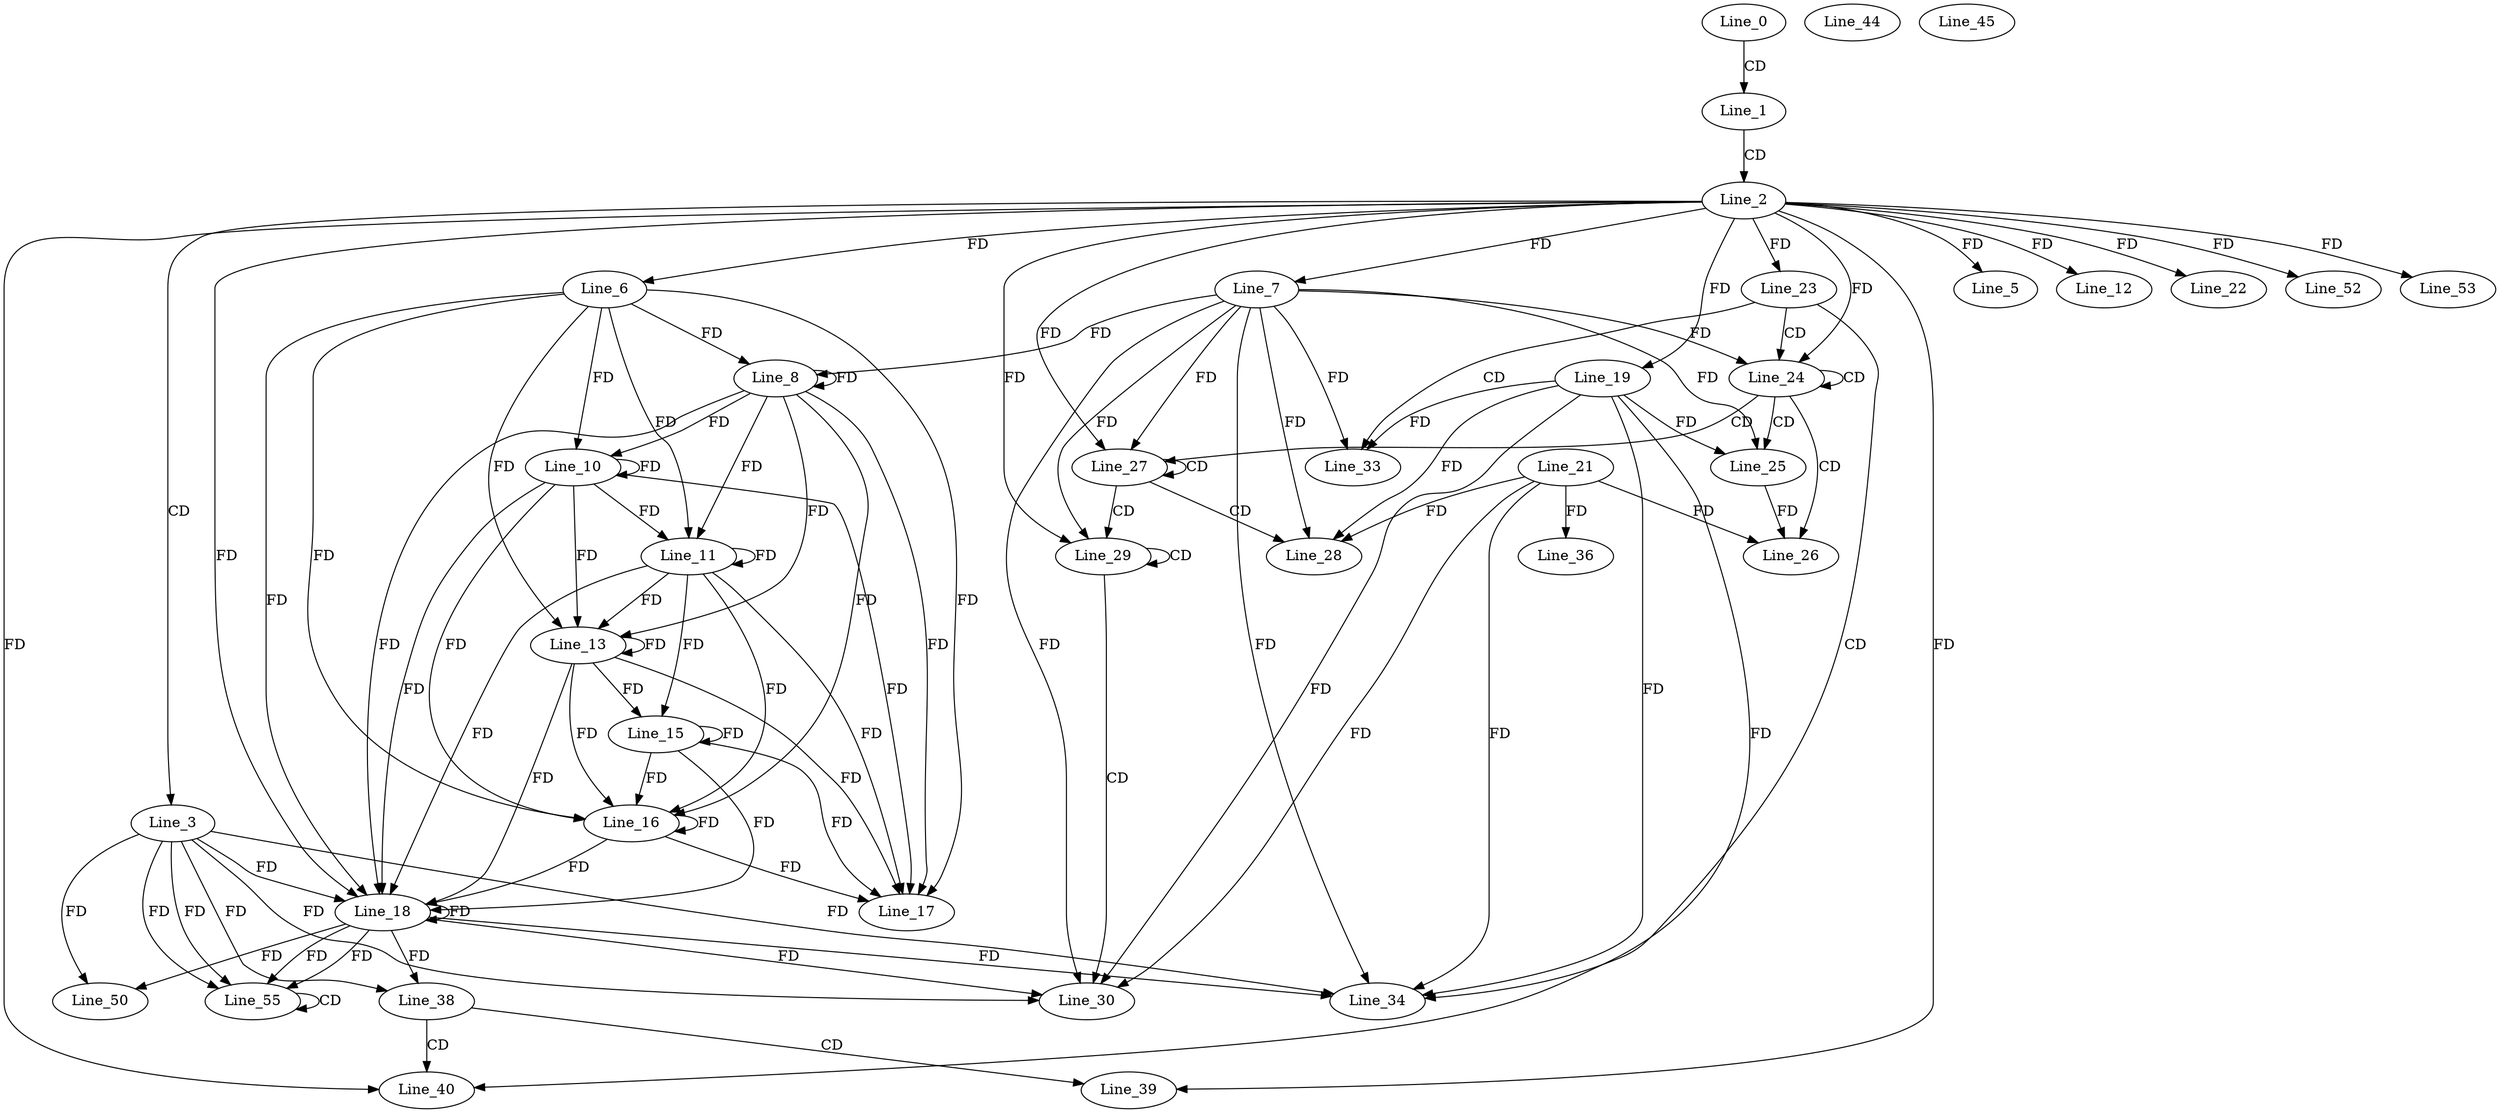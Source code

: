 digraph G {
  Line_0;
  Line_1;
  Line_2;
  Line_3;
  Line_5;
  Line_6;
  Line_6;
  Line_7;
  Line_6;
  Line_8;
  Line_7;
  Line_10;
  Line_10;
  Line_10;
  Line_11;
  Line_12;
  Line_13;
  Line_15;
  Line_15;
  Line_15;
  Line_16;
  Line_17;
  Line_18;
  Line_18;
  Line_19;
  Line_22;
  Line_23;
  Line_24;
  Line_24;
  Line_24;
  Line_24;
  Line_25;
  Line_25;
  Line_19;
  Line_25;
  Line_26;
  Line_21;
  Line_27;
  Line_27;
  Line_27;
  Line_27;
  Line_28;
  Line_28;
  Line_28;
  Line_29;
  Line_29;
  Line_29;
  Line_29;
  Line_30;
  Line_30;
  Line_30;
  Line_33;
  Line_33;
  Line_33;
  Line_34;
  Line_34;
  Line_34;
  Line_36;
  Line_38;
  Line_38;
  Line_39;
  Line_40;
  Line_44;
  Line_45;
  Line_50;
  Line_52;
  Line_53;
  Line_55;
  Line_55;
  Line_0 -> Line_1 [ label="CD" ];
  Line_1 -> Line_2 [ label="CD" ];
  Line_2 -> Line_3 [ label="CD" ];
  Line_2 -> Line_5 [ label="FD" ];
  Line_2 -> Line_6 [ label="FD" ];
  Line_2 -> Line_7 [ label="FD" ];
  Line_6 -> Line_8 [ label="FD" ];
  Line_8 -> Line_8 [ label="FD" ];
  Line_7 -> Line_8 [ label="FD" ];
  Line_6 -> Line_10 [ label="FD" ];
  Line_8 -> Line_10 [ label="FD" ];
  Line_10 -> Line_10 [ label="FD" ];
  Line_6 -> Line_11 [ label="FD" ];
  Line_8 -> Line_11 [ label="FD" ];
  Line_10 -> Line_11 [ label="FD" ];
  Line_11 -> Line_11 [ label="FD" ];
  Line_2 -> Line_12 [ label="FD" ];
  Line_6 -> Line_13 [ label="FD" ];
  Line_8 -> Line_13 [ label="FD" ];
  Line_10 -> Line_13 [ label="FD" ];
  Line_11 -> Line_13 [ label="FD" ];
  Line_13 -> Line_13 [ label="FD" ];
  Line_11 -> Line_15 [ label="FD" ];
  Line_13 -> Line_15 [ label="FD" ];
  Line_15 -> Line_15 [ label="FD" ];
  Line_6 -> Line_16 [ label="FD" ];
  Line_8 -> Line_16 [ label="FD" ];
  Line_10 -> Line_16 [ label="FD" ];
  Line_11 -> Line_16 [ label="FD" ];
  Line_13 -> Line_16 [ label="FD" ];
  Line_15 -> Line_16 [ label="FD" ];
  Line_16 -> Line_16 [ label="FD" ];
  Line_6 -> Line_17 [ label="FD" ];
  Line_8 -> Line_17 [ label="FD" ];
  Line_10 -> Line_17 [ label="FD" ];
  Line_11 -> Line_17 [ label="FD" ];
  Line_13 -> Line_17 [ label="FD" ];
  Line_15 -> Line_17 [ label="FD" ];
  Line_16 -> Line_17 [ label="FD" ];
  Line_3 -> Line_18 [ label="FD" ];
  Line_18 -> Line_18 [ label="FD" ];
  Line_2 -> Line_18 [ label="FD" ];
  Line_6 -> Line_18 [ label="FD" ];
  Line_8 -> Line_18 [ label="FD" ];
  Line_10 -> Line_18 [ label="FD" ];
  Line_11 -> Line_18 [ label="FD" ];
  Line_13 -> Line_18 [ label="FD" ];
  Line_15 -> Line_18 [ label="FD" ];
  Line_16 -> Line_18 [ label="FD" ];
  Line_2 -> Line_19 [ label="FD" ];
  Line_2 -> Line_22 [ label="FD" ];
  Line_2 -> Line_23 [ label="FD" ];
  Line_23 -> Line_24 [ label="CD" ];
  Line_24 -> Line_24 [ label="CD" ];
  Line_7 -> Line_24 [ label="FD" ];
  Line_2 -> Line_24 [ label="FD" ];
  Line_24 -> Line_25 [ label="CD" ];
  Line_7 -> Line_25 [ label="FD" ];
  Line_19 -> Line_25 [ label="FD" ];
  Line_24 -> Line_26 [ label="CD" ];
  Line_21 -> Line_26 [ label="FD" ];
  Line_25 -> Line_26 [ label="FD" ];
  Line_24 -> Line_27 [ label="CD" ];
  Line_27 -> Line_27 [ label="CD" ];
  Line_7 -> Line_27 [ label="FD" ];
  Line_2 -> Line_27 [ label="FD" ];
  Line_27 -> Line_28 [ label="CD" ];
  Line_21 -> Line_28 [ label="FD" ];
  Line_7 -> Line_28 [ label="FD" ];
  Line_19 -> Line_28 [ label="FD" ];
  Line_27 -> Line_29 [ label="CD" ];
  Line_29 -> Line_29 [ label="CD" ];
  Line_7 -> Line_29 [ label="FD" ];
  Line_2 -> Line_29 [ label="FD" ];
  Line_29 -> Line_30 [ label="CD" ];
  Line_3 -> Line_30 [ label="FD" ];
  Line_18 -> Line_30 [ label="FD" ];
  Line_21 -> Line_30 [ label="FD" ];
  Line_7 -> Line_30 [ label="FD" ];
  Line_19 -> Line_30 [ label="FD" ];
  Line_23 -> Line_33 [ label="CD" ];
  Line_7 -> Line_33 [ label="FD" ];
  Line_19 -> Line_33 [ label="FD" ];
  Line_23 -> Line_34 [ label="CD" ];
  Line_3 -> Line_34 [ label="FD" ];
  Line_18 -> Line_34 [ label="FD" ];
  Line_21 -> Line_34 [ label="FD" ];
  Line_7 -> Line_34 [ label="FD" ];
  Line_19 -> Line_34 [ label="FD" ];
  Line_21 -> Line_36 [ label="FD" ];
  Line_3 -> Line_38 [ label="FD" ];
  Line_18 -> Line_38 [ label="FD" ];
  Line_38 -> Line_39 [ label="CD" ];
  Line_2 -> Line_39 [ label="FD" ];
  Line_38 -> Line_40 [ label="CD" ];
  Line_2 -> Line_40 [ label="FD" ];
  Line_19 -> Line_40 [ label="FD" ];
  Line_3 -> Line_50 [ label="FD" ];
  Line_18 -> Line_50 [ label="FD" ];
  Line_2 -> Line_52 [ label="FD" ];
  Line_2 -> Line_53 [ label="FD" ];
  Line_3 -> Line_55 [ label="FD" ];
  Line_18 -> Line_55 [ label="FD" ];
  Line_55 -> Line_55 [ label="CD" ];
  Line_3 -> Line_55 [ label="FD" ];
  Line_18 -> Line_55 [ label="FD" ];
}

